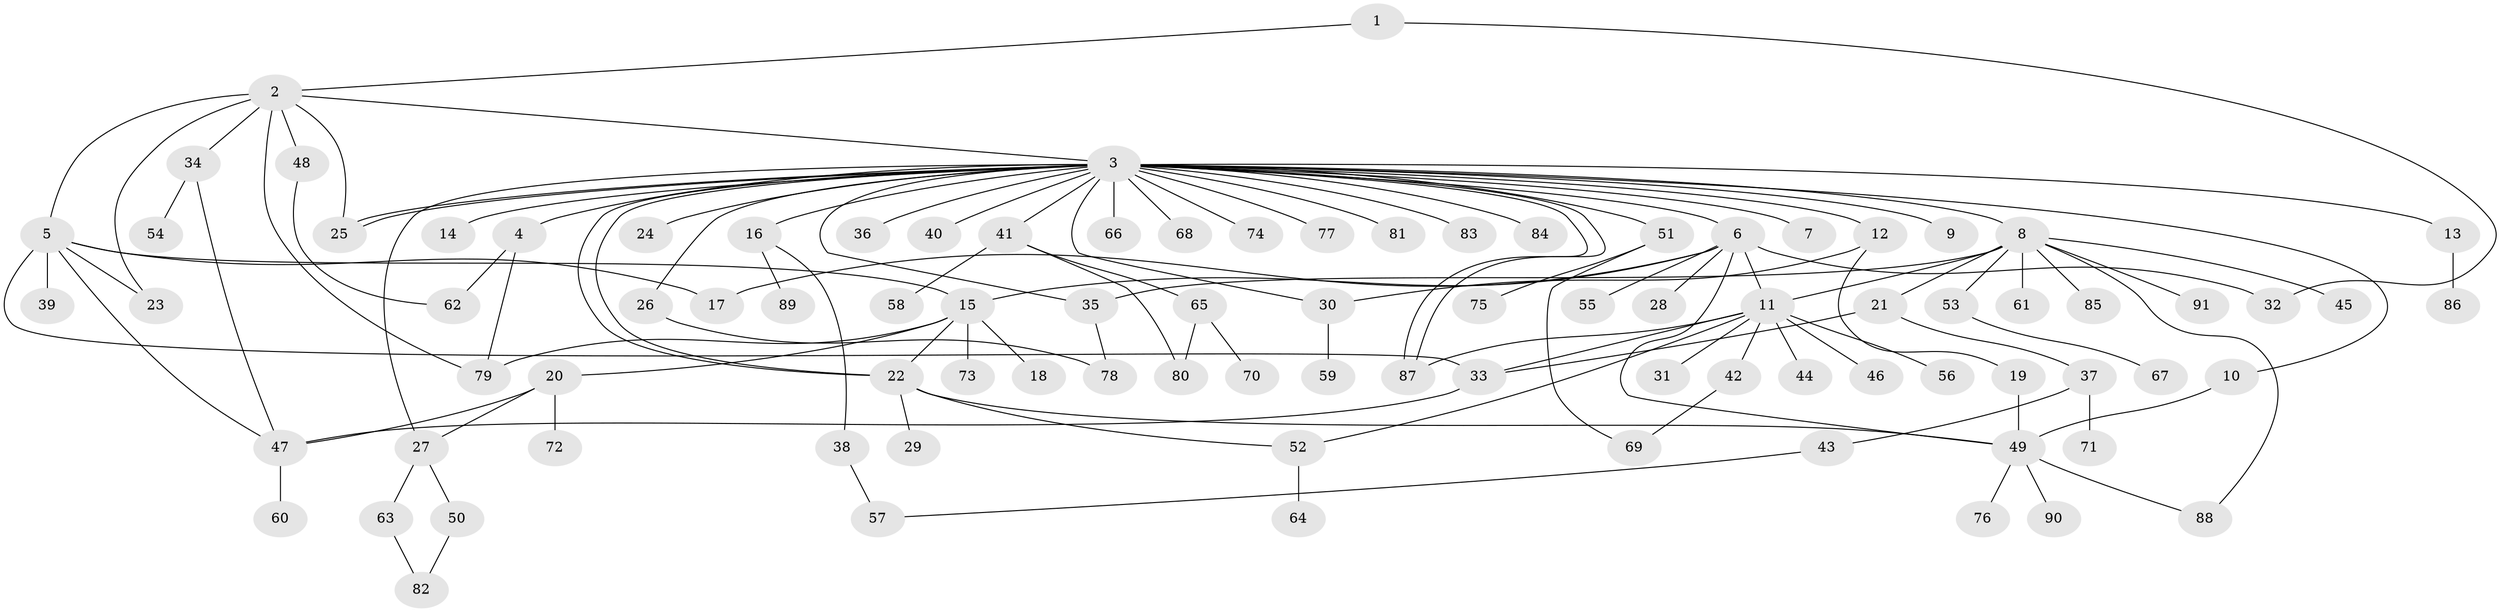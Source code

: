 // coarse degree distribution, {2: 0.18309859154929578, 9: 0.014084507042253521, 33: 0.014084507042253521, 5: 0.014084507042253521, 7: 0.04225352112676056, 1: 0.5492957746478874, 18: 0.014084507042253521, 3: 0.09859154929577464, 6: 0.04225352112676056, 4: 0.028169014084507043}
// Generated by graph-tools (version 1.1) at 2025/23/03/03/25 07:23:48]
// undirected, 91 vertices, 122 edges
graph export_dot {
graph [start="1"]
  node [color=gray90,style=filled];
  1;
  2;
  3;
  4;
  5;
  6;
  7;
  8;
  9;
  10;
  11;
  12;
  13;
  14;
  15;
  16;
  17;
  18;
  19;
  20;
  21;
  22;
  23;
  24;
  25;
  26;
  27;
  28;
  29;
  30;
  31;
  32;
  33;
  34;
  35;
  36;
  37;
  38;
  39;
  40;
  41;
  42;
  43;
  44;
  45;
  46;
  47;
  48;
  49;
  50;
  51;
  52;
  53;
  54;
  55;
  56;
  57;
  58;
  59;
  60;
  61;
  62;
  63;
  64;
  65;
  66;
  67;
  68;
  69;
  70;
  71;
  72;
  73;
  74;
  75;
  76;
  77;
  78;
  79;
  80;
  81;
  82;
  83;
  84;
  85;
  86;
  87;
  88;
  89;
  90;
  91;
  1 -- 2;
  1 -- 32;
  2 -- 3;
  2 -- 5;
  2 -- 23;
  2 -- 25;
  2 -- 34;
  2 -- 48;
  2 -- 79;
  3 -- 4;
  3 -- 6;
  3 -- 7;
  3 -- 8;
  3 -- 9;
  3 -- 10;
  3 -- 12;
  3 -- 13;
  3 -- 14;
  3 -- 16;
  3 -- 22;
  3 -- 22;
  3 -- 24;
  3 -- 25;
  3 -- 25;
  3 -- 26;
  3 -- 27;
  3 -- 30;
  3 -- 35;
  3 -- 36;
  3 -- 40;
  3 -- 41;
  3 -- 51;
  3 -- 66;
  3 -- 68;
  3 -- 74;
  3 -- 77;
  3 -- 81;
  3 -- 83;
  3 -- 84;
  3 -- 87;
  3 -- 87;
  4 -- 62;
  4 -- 79;
  5 -- 15;
  5 -- 17;
  5 -- 23;
  5 -- 33;
  5 -- 39;
  5 -- 47;
  6 -- 11;
  6 -- 15;
  6 -- 17;
  6 -- 28;
  6 -- 32;
  6 -- 49;
  6 -- 55;
  8 -- 11;
  8 -- 21;
  8 -- 35;
  8 -- 45;
  8 -- 53;
  8 -- 61;
  8 -- 85;
  8 -- 88;
  8 -- 91;
  10 -- 49;
  11 -- 31;
  11 -- 33;
  11 -- 42;
  11 -- 44;
  11 -- 46;
  11 -- 52;
  11 -- 56;
  11 -- 87;
  12 -- 19;
  12 -- 30;
  13 -- 86;
  15 -- 18;
  15 -- 20;
  15 -- 22;
  15 -- 73;
  15 -- 79;
  16 -- 38;
  16 -- 89;
  19 -- 49;
  20 -- 27;
  20 -- 47;
  20 -- 72;
  21 -- 33;
  21 -- 37;
  22 -- 29;
  22 -- 49;
  22 -- 52;
  26 -- 78;
  27 -- 50;
  27 -- 63;
  30 -- 59;
  33 -- 47;
  34 -- 47;
  34 -- 54;
  35 -- 78;
  37 -- 43;
  37 -- 71;
  38 -- 57;
  41 -- 58;
  41 -- 65;
  41 -- 80;
  42 -- 69;
  43 -- 57;
  47 -- 60;
  48 -- 62;
  49 -- 76;
  49 -- 88;
  49 -- 90;
  50 -- 82;
  51 -- 69;
  51 -- 75;
  52 -- 64;
  53 -- 67;
  63 -- 82;
  65 -- 70;
  65 -- 80;
}
